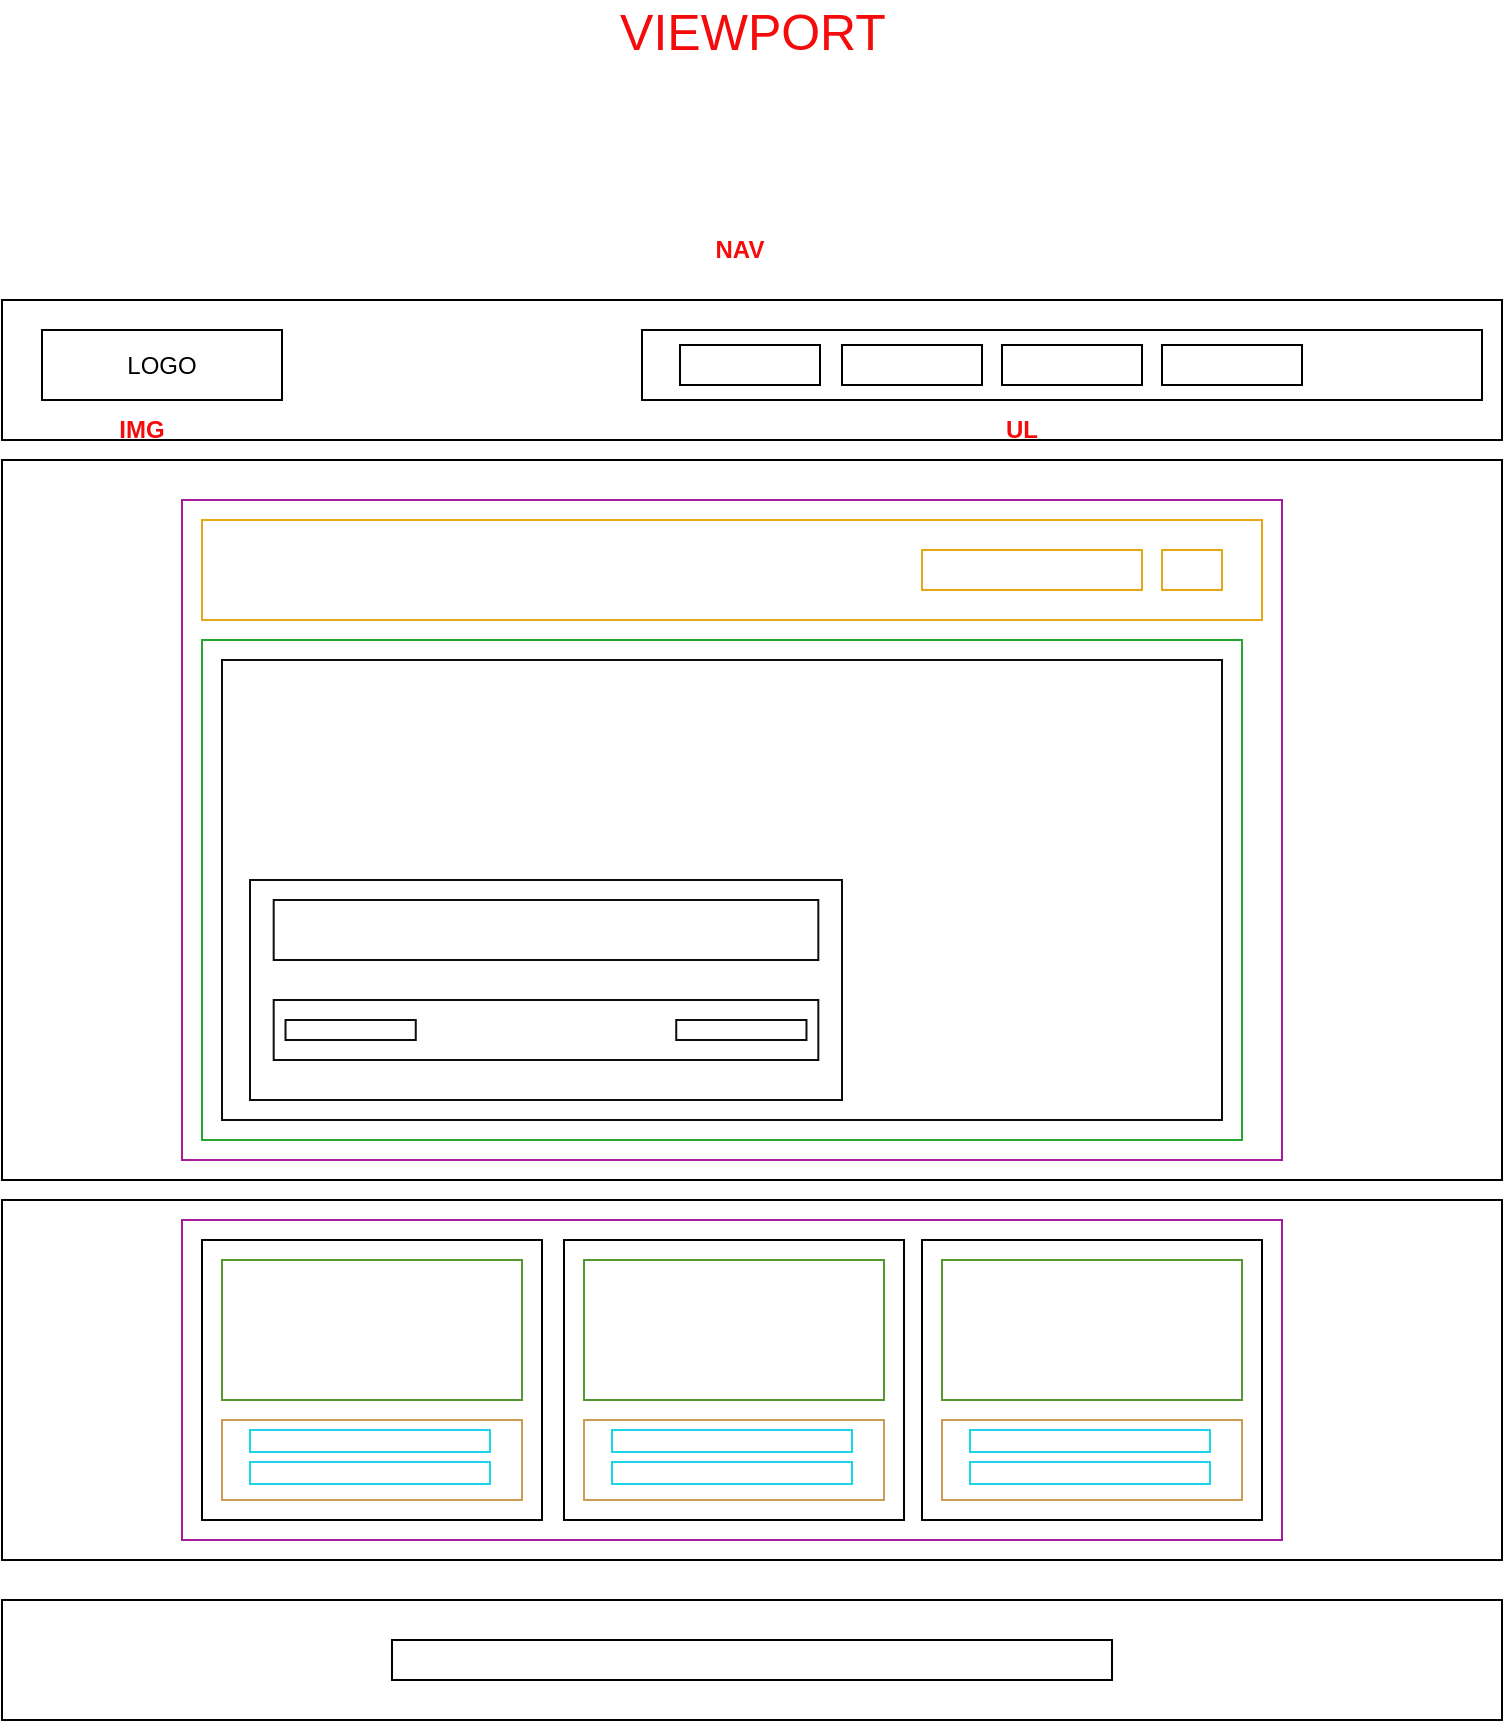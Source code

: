 <mxfile version="20.8.20" type="github">
  <diagram name="Página-1" id="5jDgC4JBltUdnbmfNg-T">
    <mxGraphModel dx="819" dy="1601" grid="1" gridSize="10" guides="1" tooltips="1" connect="1" arrows="1" fold="1" page="1" pageScale="1" pageWidth="827" pageHeight="1169" math="0" shadow="0">
      <root>
        <mxCell id="0" />
        <mxCell id="1" parent="0" />
        <mxCell id="DLjpoMInxnvfnNG7Ht0P-1" value="" style="rounded=0;whiteSpace=wrap;html=1;" parent="1" vertex="1">
          <mxGeometry x="40" y="20" width="750" height="70" as="geometry" />
        </mxCell>
        <mxCell id="DLjpoMInxnvfnNG7Ht0P-2" value="LOGO" style="rounded=0;whiteSpace=wrap;html=1;" parent="1" vertex="1">
          <mxGeometry x="60" y="35" width="120" height="35" as="geometry" />
        </mxCell>
        <mxCell id="DLjpoMInxnvfnNG7Ht0P-3" value="" style="rounded=0;whiteSpace=wrap;html=1;" parent="1" vertex="1">
          <mxGeometry x="360" y="35" width="420" height="35" as="geometry" />
        </mxCell>
        <mxCell id="DLjpoMInxnvfnNG7Ht0P-4" value="" style="rounded=0;whiteSpace=wrap;html=1;" parent="1" vertex="1">
          <mxGeometry x="379" y="42.5" width="70" height="20" as="geometry" />
        </mxCell>
        <mxCell id="DLjpoMInxnvfnNG7Ht0P-5" value="" style="rounded=0;whiteSpace=wrap;html=1;" parent="1" vertex="1">
          <mxGeometry x="540" y="42.5" width="70" height="20" as="geometry" />
        </mxCell>
        <mxCell id="DLjpoMInxnvfnNG7Ht0P-8" value="" style="rounded=0;whiteSpace=wrap;html=1;" parent="1" vertex="1">
          <mxGeometry x="620" y="42.5" width="70" height="20" as="geometry" />
        </mxCell>
        <mxCell id="DLjpoMInxnvfnNG7Ht0P-9" value="" style="rounded=0;whiteSpace=wrap;html=1;" parent="1" vertex="1">
          <mxGeometry x="460" y="42.5" width="70" height="20" as="geometry" />
        </mxCell>
        <mxCell id="DLjpoMInxnvfnNG7Ht0P-10" value="&lt;span&gt;NAV&lt;/span&gt;" style="text;html=1;strokeColor=none;fillColor=none;align=center;verticalAlign=middle;whiteSpace=wrap;rounded=0;fontStyle=1;fontColor=#f40b0b;" parent="1" vertex="1">
          <mxGeometry x="379" y="-20" width="60" height="30" as="geometry" />
        </mxCell>
        <mxCell id="DLjpoMInxnvfnNG7Ht0P-11" value="&lt;span&gt;UL&lt;/span&gt;" style="text;html=1;strokeColor=none;fillColor=none;align=center;verticalAlign=middle;whiteSpace=wrap;rounded=0;fontStyle=1;fontColor=#f40b0b;" parent="1" vertex="1">
          <mxGeometry x="520" y="70" width="60" height="30" as="geometry" />
        </mxCell>
        <mxCell id="DLjpoMInxnvfnNG7Ht0P-12" value="&lt;span&gt;IMG&lt;/span&gt;" style="text;html=1;strokeColor=none;fillColor=none;align=center;verticalAlign=middle;whiteSpace=wrap;rounded=0;fontStyle=1;fontColor=#f40b0b;" parent="1" vertex="1">
          <mxGeometry x="80" y="70" width="60" height="30" as="geometry" />
        </mxCell>
        <mxCell id="DLjpoMInxnvfnNG7Ht0P-13" value="VIEWPORT" style="text;html=1;strokeColor=none;fillColor=none;align=center;verticalAlign=middle;whiteSpace=wrap;rounded=0;fontColor=#f40b0b;fontSize=25;" parent="1" vertex="1">
          <mxGeometry x="334.5" y="-130" width="161" height="30" as="geometry" />
        </mxCell>
        <mxCell id="LdkPaSGKum9pUnrCHZW5-1" value="" style="rounded=0;whiteSpace=wrap;html=1;" parent="1" vertex="1">
          <mxGeometry x="40" y="100" width="750" height="360" as="geometry" />
        </mxCell>
        <mxCell id="LdkPaSGKum9pUnrCHZW5-2" value="" style="rounded=0;whiteSpace=wrap;html=1;strokeColor=#a61c9a;" parent="1" vertex="1">
          <mxGeometry x="130" y="120" width="550" height="330" as="geometry" />
        </mxCell>
        <mxCell id="LdkPaSGKum9pUnrCHZW5-3" value="" style="rounded=0;whiteSpace=wrap;html=1;strokeColor=#e8a617;" parent="1" vertex="1">
          <mxGeometry x="140" y="130" width="530" height="50" as="geometry" />
        </mxCell>
        <mxCell id="LdkPaSGKum9pUnrCHZW5-4" value="" style="rounded=0;whiteSpace=wrap;html=1;strokeColor=#e8a617;" parent="1" vertex="1">
          <mxGeometry x="500" y="145" width="110" height="20" as="geometry" />
        </mxCell>
        <mxCell id="LdkPaSGKum9pUnrCHZW5-5" value="" style="rounded=0;whiteSpace=wrap;html=1;strokeColor=#e8a617;" parent="1" vertex="1">
          <mxGeometry x="620" y="145" width="30" height="20" as="geometry" />
        </mxCell>
        <mxCell id="LdkPaSGKum9pUnrCHZW5-6" value="" style="rounded=0;whiteSpace=wrap;html=1;strokeColor=#27a52f;" parent="1" vertex="1">
          <mxGeometry x="140" y="190" width="520" height="250" as="geometry" />
        </mxCell>
        <mxCell id="LdkPaSGKum9pUnrCHZW5-7" value="" style="rounded=0;whiteSpace=wrap;html=1;strokeColor=#0d0d0d;" parent="1" vertex="1">
          <mxGeometry x="150" y="200" width="500" height="230" as="geometry" />
        </mxCell>
        <mxCell id="huJJJPo14DsxcEzs4Kyg-1" value="" style="group" parent="1" vertex="1" connectable="0">
          <mxGeometry x="164" y="310" width="296" height="110" as="geometry" />
        </mxCell>
        <mxCell id="LdkPaSGKum9pUnrCHZW5-11" value="" style="group" parent="huJJJPo14DsxcEzs4Kyg-1" vertex="1" connectable="0">
          <mxGeometry width="296" height="110" as="geometry" />
        </mxCell>
        <mxCell id="LdkPaSGKum9pUnrCHZW5-8" value="" style="rounded=0;whiteSpace=wrap;html=1;strokeColor=#0d0d0d;" parent="LdkPaSGKum9pUnrCHZW5-11" vertex="1">
          <mxGeometry width="296" height="110" as="geometry" />
        </mxCell>
        <mxCell id="LdkPaSGKum9pUnrCHZW5-9" value="" style="rounded=0;whiteSpace=wrap;html=1;strokeColor=#0d0d0d;" parent="LdkPaSGKum9pUnrCHZW5-11" vertex="1">
          <mxGeometry x="11.84" y="10" width="272.32" height="30" as="geometry" />
        </mxCell>
        <mxCell id="LdkPaSGKum9pUnrCHZW5-10" value="" style="rounded=0;whiteSpace=wrap;html=1;strokeColor=#0d0d0d;" parent="LdkPaSGKum9pUnrCHZW5-11" vertex="1">
          <mxGeometry x="11.84" y="60" width="272.32" height="30" as="geometry" />
        </mxCell>
        <mxCell id="LdkPaSGKum9pUnrCHZW5-14" value="" style="rounded=0;whiteSpace=wrap;html=1;strokeColor=#0d0d0d;" parent="LdkPaSGKum9pUnrCHZW5-11" vertex="1">
          <mxGeometry x="213.12" y="70" width="65.12" height="10" as="geometry" />
        </mxCell>
        <mxCell id="LdkPaSGKum9pUnrCHZW5-13" value="" style="rounded=0;whiteSpace=wrap;html=1;strokeColor=#0d0d0d;" parent="huJJJPo14DsxcEzs4Kyg-1" vertex="1">
          <mxGeometry x="17.76" y="70" width="65.12" height="10" as="geometry" />
        </mxCell>
        <mxCell id="huJJJPo14DsxcEzs4Kyg-2" value="" style="rounded=0;whiteSpace=wrap;html=1;" parent="1" vertex="1">
          <mxGeometry x="40" y="470" width="750" height="180" as="geometry" />
        </mxCell>
        <mxCell id="huJJJPo14DsxcEzs4Kyg-4" value="" style="rounded=0;whiteSpace=wrap;html=1;strokeColor=#a61c9a;" parent="1" vertex="1">
          <mxGeometry x="130" y="480" width="550" height="160" as="geometry" />
        </mxCell>
        <mxCell id="huJJJPo14DsxcEzs4Kyg-14" value="" style="group" parent="1" vertex="1" connectable="0">
          <mxGeometry x="140" y="490" width="170" height="140" as="geometry" />
        </mxCell>
        <mxCell id="huJJJPo14DsxcEzs4Kyg-16" value="" style="group" parent="huJJJPo14DsxcEzs4Kyg-14" vertex="1" connectable="0">
          <mxGeometry width="170" height="140" as="geometry" />
        </mxCell>
        <mxCell id="huJJJPo14DsxcEzs4Kyg-5" value="" style="rounded=0;whiteSpace=wrap;html=1;" parent="huJJJPo14DsxcEzs4Kyg-16" vertex="1">
          <mxGeometry width="170" height="140" as="geometry" />
        </mxCell>
        <mxCell id="huJJJPo14DsxcEzs4Kyg-10" value="" style="rounded=0;whiteSpace=wrap;html=1;strokeColor=#549730;" parent="huJJJPo14DsxcEzs4Kyg-16" vertex="1">
          <mxGeometry x="10" y="10" width="150" height="70" as="geometry" />
        </mxCell>
        <mxCell id="huJJJPo14DsxcEzs4Kyg-11" value="" style="rounded=0;whiteSpace=wrap;html=1;strokeColor=#ce9b55;" parent="huJJJPo14DsxcEzs4Kyg-16" vertex="1">
          <mxGeometry x="10" y="90" width="150" height="40" as="geometry" />
        </mxCell>
        <mxCell id="huJJJPo14DsxcEzs4Kyg-12" value="" style="rounded=0;whiteSpace=wrap;html=1;strokeColor=#1dd4ed;" parent="huJJJPo14DsxcEzs4Kyg-16" vertex="1">
          <mxGeometry x="24" y="95" width="120" height="11" as="geometry" />
        </mxCell>
        <mxCell id="huJJJPo14DsxcEzs4Kyg-13" value="" style="rounded=0;whiteSpace=wrap;html=1;strokeColor=#1dd4ed;" parent="huJJJPo14DsxcEzs4Kyg-16" vertex="1">
          <mxGeometry x="24" y="111" width="120" height="11" as="geometry" />
        </mxCell>
        <mxCell id="huJJJPo14DsxcEzs4Kyg-17" value="" style="group" parent="1" vertex="1" connectable="0">
          <mxGeometry x="321" y="490" width="170" height="140" as="geometry" />
        </mxCell>
        <mxCell id="huJJJPo14DsxcEzs4Kyg-18" value="" style="group" parent="huJJJPo14DsxcEzs4Kyg-17" vertex="1" connectable="0">
          <mxGeometry width="170" height="140" as="geometry" />
        </mxCell>
        <mxCell id="huJJJPo14DsxcEzs4Kyg-19" value="" style="rounded=0;whiteSpace=wrap;html=1;" parent="huJJJPo14DsxcEzs4Kyg-18" vertex="1">
          <mxGeometry width="170" height="140" as="geometry" />
        </mxCell>
        <mxCell id="huJJJPo14DsxcEzs4Kyg-20" value="" style="rounded=0;whiteSpace=wrap;html=1;strokeColor=#549730;" parent="huJJJPo14DsxcEzs4Kyg-18" vertex="1">
          <mxGeometry x="10" y="10" width="150" height="70" as="geometry" />
        </mxCell>
        <mxCell id="huJJJPo14DsxcEzs4Kyg-21" value="" style="rounded=0;whiteSpace=wrap;html=1;strokeColor=#ce9b55;" parent="huJJJPo14DsxcEzs4Kyg-18" vertex="1">
          <mxGeometry x="10" y="90" width="150" height="40" as="geometry" />
        </mxCell>
        <mxCell id="huJJJPo14DsxcEzs4Kyg-22" value="" style="rounded=0;whiteSpace=wrap;html=1;strokeColor=#1dd4ed;" parent="huJJJPo14DsxcEzs4Kyg-18" vertex="1">
          <mxGeometry x="24" y="95" width="120" height="11" as="geometry" />
        </mxCell>
        <mxCell id="huJJJPo14DsxcEzs4Kyg-23" value="" style="rounded=0;whiteSpace=wrap;html=1;strokeColor=#1dd4ed;" parent="huJJJPo14DsxcEzs4Kyg-18" vertex="1">
          <mxGeometry x="24" y="111" width="120" height="11" as="geometry" />
        </mxCell>
        <mxCell id="huJJJPo14DsxcEzs4Kyg-24" value="" style="group" parent="1" vertex="1" connectable="0">
          <mxGeometry x="500" y="490" width="170" height="140" as="geometry" />
        </mxCell>
        <mxCell id="huJJJPo14DsxcEzs4Kyg-25" value="" style="group" parent="huJJJPo14DsxcEzs4Kyg-24" vertex="1" connectable="0">
          <mxGeometry width="170" height="140" as="geometry" />
        </mxCell>
        <mxCell id="huJJJPo14DsxcEzs4Kyg-26" value="" style="rounded=0;whiteSpace=wrap;html=1;" parent="huJJJPo14DsxcEzs4Kyg-25" vertex="1">
          <mxGeometry width="170" height="140" as="geometry" />
        </mxCell>
        <mxCell id="huJJJPo14DsxcEzs4Kyg-27" value="" style="rounded=0;whiteSpace=wrap;html=1;strokeColor=#549730;" parent="huJJJPo14DsxcEzs4Kyg-25" vertex="1">
          <mxGeometry x="10" y="10" width="150" height="70" as="geometry" />
        </mxCell>
        <mxCell id="huJJJPo14DsxcEzs4Kyg-28" value="" style="rounded=0;whiteSpace=wrap;html=1;strokeColor=#ce9b55;" parent="huJJJPo14DsxcEzs4Kyg-25" vertex="1">
          <mxGeometry x="10" y="90" width="150" height="40" as="geometry" />
        </mxCell>
        <mxCell id="huJJJPo14DsxcEzs4Kyg-29" value="" style="rounded=0;whiteSpace=wrap;html=1;strokeColor=#1dd4ed;" parent="huJJJPo14DsxcEzs4Kyg-25" vertex="1">
          <mxGeometry x="24" y="95" width="120" height="11" as="geometry" />
        </mxCell>
        <mxCell id="huJJJPo14DsxcEzs4Kyg-30" value="" style="rounded=0;whiteSpace=wrap;html=1;strokeColor=#1dd4ed;" parent="huJJJPo14DsxcEzs4Kyg-25" vertex="1">
          <mxGeometry x="24" y="111" width="120" height="11" as="geometry" />
        </mxCell>
        <mxCell id="wDprWUvcJym4Rj-EY-WS-1" value="" style="rounded=0;whiteSpace=wrap;html=1;" vertex="1" parent="1">
          <mxGeometry x="40" y="670" width="750" height="60" as="geometry" />
        </mxCell>
        <mxCell id="wDprWUvcJym4Rj-EY-WS-2" value="" style="rounded=0;whiteSpace=wrap;html=1;" vertex="1" parent="1">
          <mxGeometry x="235" y="690" width="360" height="20" as="geometry" />
        </mxCell>
      </root>
    </mxGraphModel>
  </diagram>
</mxfile>
